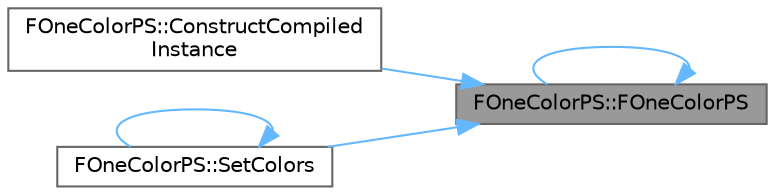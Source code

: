 digraph "FOneColorPS::FOneColorPS"
{
 // INTERACTIVE_SVG=YES
 // LATEX_PDF_SIZE
  bgcolor="transparent";
  edge [fontname=Helvetica,fontsize=10,labelfontname=Helvetica,labelfontsize=10];
  node [fontname=Helvetica,fontsize=10,shape=box,height=0.2,width=0.4];
  rankdir="RL";
  Node1 [id="Node000001",label="FOneColorPS::FOneColorPS",height=0.2,width=0.4,color="gray40", fillcolor="grey60", style="filled", fontcolor="black",tooltip=" "];
  Node1 -> Node1 [id="edge1_Node000001_Node000001",dir="back",color="steelblue1",style="solid",tooltip=" "];
  Node1 -> Node2 [id="edge2_Node000001_Node000002",dir="back",color="steelblue1",style="solid",tooltip=" "];
  Node2 [id="Node000002",label="FOneColorPS::ConstructCompiled\lInstance",height=0.2,width=0.4,color="grey40", fillcolor="white", style="filled",URL="$d7/d92/classFOneColorPS.html#a97650a044b355b4b5ffb94e40d6714b8",tooltip=" "];
  Node1 -> Node3 [id="edge3_Node000001_Node000003",dir="back",color="steelblue1",style="solid",tooltip=" "];
  Node3 [id="Node000003",label="FOneColorPS::SetColors",height=0.2,width=0.4,color="grey40", fillcolor="white", style="filled",URL="$d7/d92/classFOneColorPS.html#a407e3548e0bf6996100a2060e7672f2b",tooltip=" "];
  Node3 -> Node3 [id="edge4_Node000003_Node000003",dir="back",color="steelblue1",style="solid",tooltip=" "];
}
